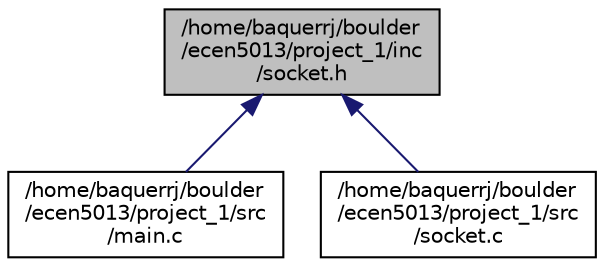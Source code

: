 digraph "/home/baquerrj/boulder/ecen5013/project_1/inc/socket.h"
{
  edge [fontname="Helvetica",fontsize="10",labelfontname="Helvetica",labelfontsize="10"];
  node [fontname="Helvetica",fontsize="10",shape=record];
  Node8 [label="/home/baquerrj/boulder\l/ecen5013/project_1/inc\l/socket.h",height=0.2,width=0.4,color="black", fillcolor="grey75", style="filled", fontcolor="black"];
  Node8 -> Node9 [dir="back",color="midnightblue",fontsize="10",style="solid",fontname="Helvetica"];
  Node9 [label="/home/baquerrj/boulder\l/ecen5013/project_1/src\l/main.c",height=0.2,width=0.4,color="black", fillcolor="white", style="filled",URL="$main_8c.html",tooltip="<+DETAILED+> "];
  Node8 -> Node10 [dir="back",color="midnightblue",fontsize="10",style="solid",fontname="Helvetica"];
  Node10 [label="/home/baquerrj/boulder\l/ecen5013/project_1/src\l/socket.c",height=0.2,width=0.4,color="black", fillcolor="white", style="filled",URL="$socket_8c.html",tooltip="Remote Socket task capable of requesting sensor readings from temperature and light sensor threads..."];
}
